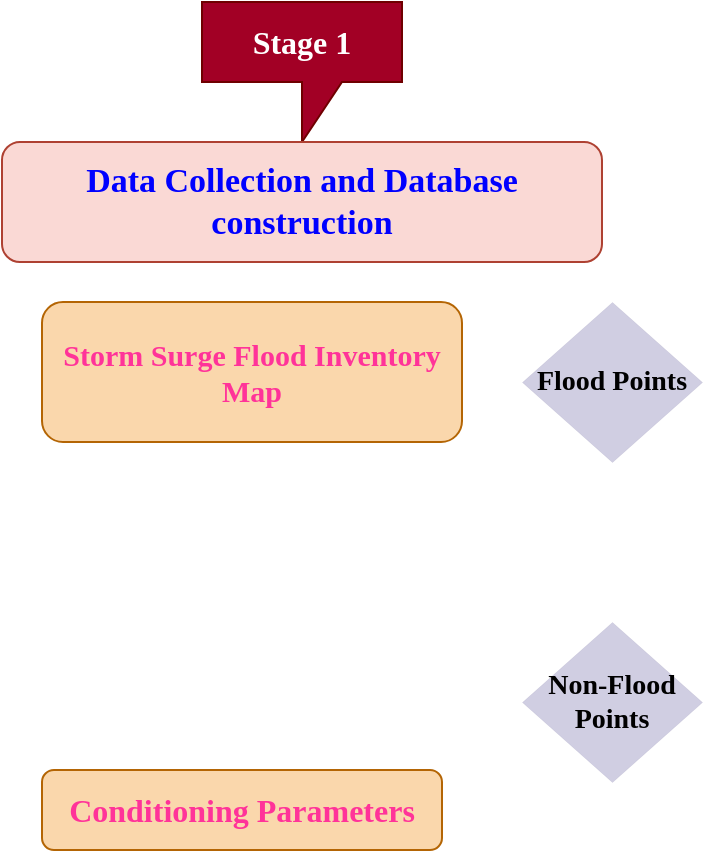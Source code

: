 <mxfile version="28.0.4">
  <diagram name="Page-1" id="OwMor4095EOcRPpNqnnU">
    <mxGraphModel dx="1317" dy="773" grid="1" gridSize="10" guides="1" tooltips="1" connect="1" arrows="1" fold="1" page="1" pageScale="1" pageWidth="1169" pageHeight="827" background="none" math="0" shadow="0">
      <root>
        <mxCell id="0" />
        <mxCell id="1" parent="0" />
        <mxCell id="xzNsJqbPr1EgRHQ_QwE4-1" value="&lt;font face=&quot;Verdana&quot; style=&quot;font-size: 16px;&quot;&gt;&lt;b style=&quot;&quot;&gt;Stage 1&lt;/b&gt;&lt;/font&gt;" style="shape=callout;whiteSpace=wrap;html=1;perimeter=calloutPerimeter;fillColor=#a20025;strokeColor=#6F0000;fontColor=#ffffff;" vertex="1" parent="1">
          <mxGeometry x="110" y="30" width="100" height="70" as="geometry" />
        </mxCell>
        <mxCell id="xzNsJqbPr1EgRHQ_QwE4-2" value="&lt;font face=&quot;Verdana&quot; style=&quot;font-size: 17px; color: rgb(0, 0, 255);&quot;&gt;&lt;b&gt;Data Collection and Database construction&lt;/b&gt;&lt;/font&gt;" style="rounded=1;whiteSpace=wrap;html=1;fillColor=#fad9d5;strokeColor=#ae4132;" vertex="1" parent="1">
          <mxGeometry x="10" y="100" width="300" height="60" as="geometry" />
        </mxCell>
        <mxCell id="xzNsJqbPr1EgRHQ_QwE4-3" value="&lt;font face=&quot;Verdana&quot; style=&quot;font-size: 15px; color: rgb(255, 51, 153);&quot;&gt;&lt;b&gt;Storm Surge Flood Inventory Map&lt;/b&gt;&lt;/font&gt;" style="rounded=1;whiteSpace=wrap;html=1;fillColor=#fad7ac;strokeColor=#b46504;" vertex="1" parent="1">
          <mxGeometry x="30" y="180" width="210" height="70" as="geometry" />
        </mxCell>
        <mxCell id="xzNsJqbPr1EgRHQ_QwE4-6" value="&lt;font face=&quot;Verdana&quot; style=&quot;font-size: 14px;&quot;&gt;&lt;b&gt;Non-Flood Points&lt;/b&gt;&lt;/font&gt;" style="rhombus;whiteSpace=wrap;html=1;dashed=1;dashPattern=1 4;strokeWidth=0;fillColor=#d0cee2;strokeColor=#56517e;" vertex="1" parent="1">
          <mxGeometry x="270" y="340" width="90" height="80" as="geometry" />
        </mxCell>
        <mxCell id="xzNsJqbPr1EgRHQ_QwE4-7" value="&lt;font face=&quot;Verdana&quot; style=&quot;font-size: 14px;&quot;&gt;&lt;b&gt;Flood Points&lt;/b&gt;&lt;/font&gt;" style="rhombus;whiteSpace=wrap;html=1;dashed=1;dashPattern=1 4;strokeWidth=0;fillColor=#d0cee2;strokeColor=#56517e;" vertex="1" parent="1">
          <mxGeometry x="270" y="180" width="90" height="80" as="geometry" />
        </mxCell>
        <mxCell id="xzNsJqbPr1EgRHQ_QwE4-8" value="&lt;font face=&quot;Verdana&quot; style=&quot;font-size: 16px; color: rgb(255, 51, 153);&quot;&gt;&lt;b style=&quot;&quot;&gt;Conditioning Parameters&lt;/b&gt;&lt;/font&gt;" style="rounded=1;whiteSpace=wrap;html=1;fillColor=#fad7ac;strokeColor=#b46504;" vertex="1" parent="1">
          <mxGeometry x="30" y="414" width="200" height="40" as="geometry" />
        </mxCell>
      </root>
    </mxGraphModel>
  </diagram>
</mxfile>
